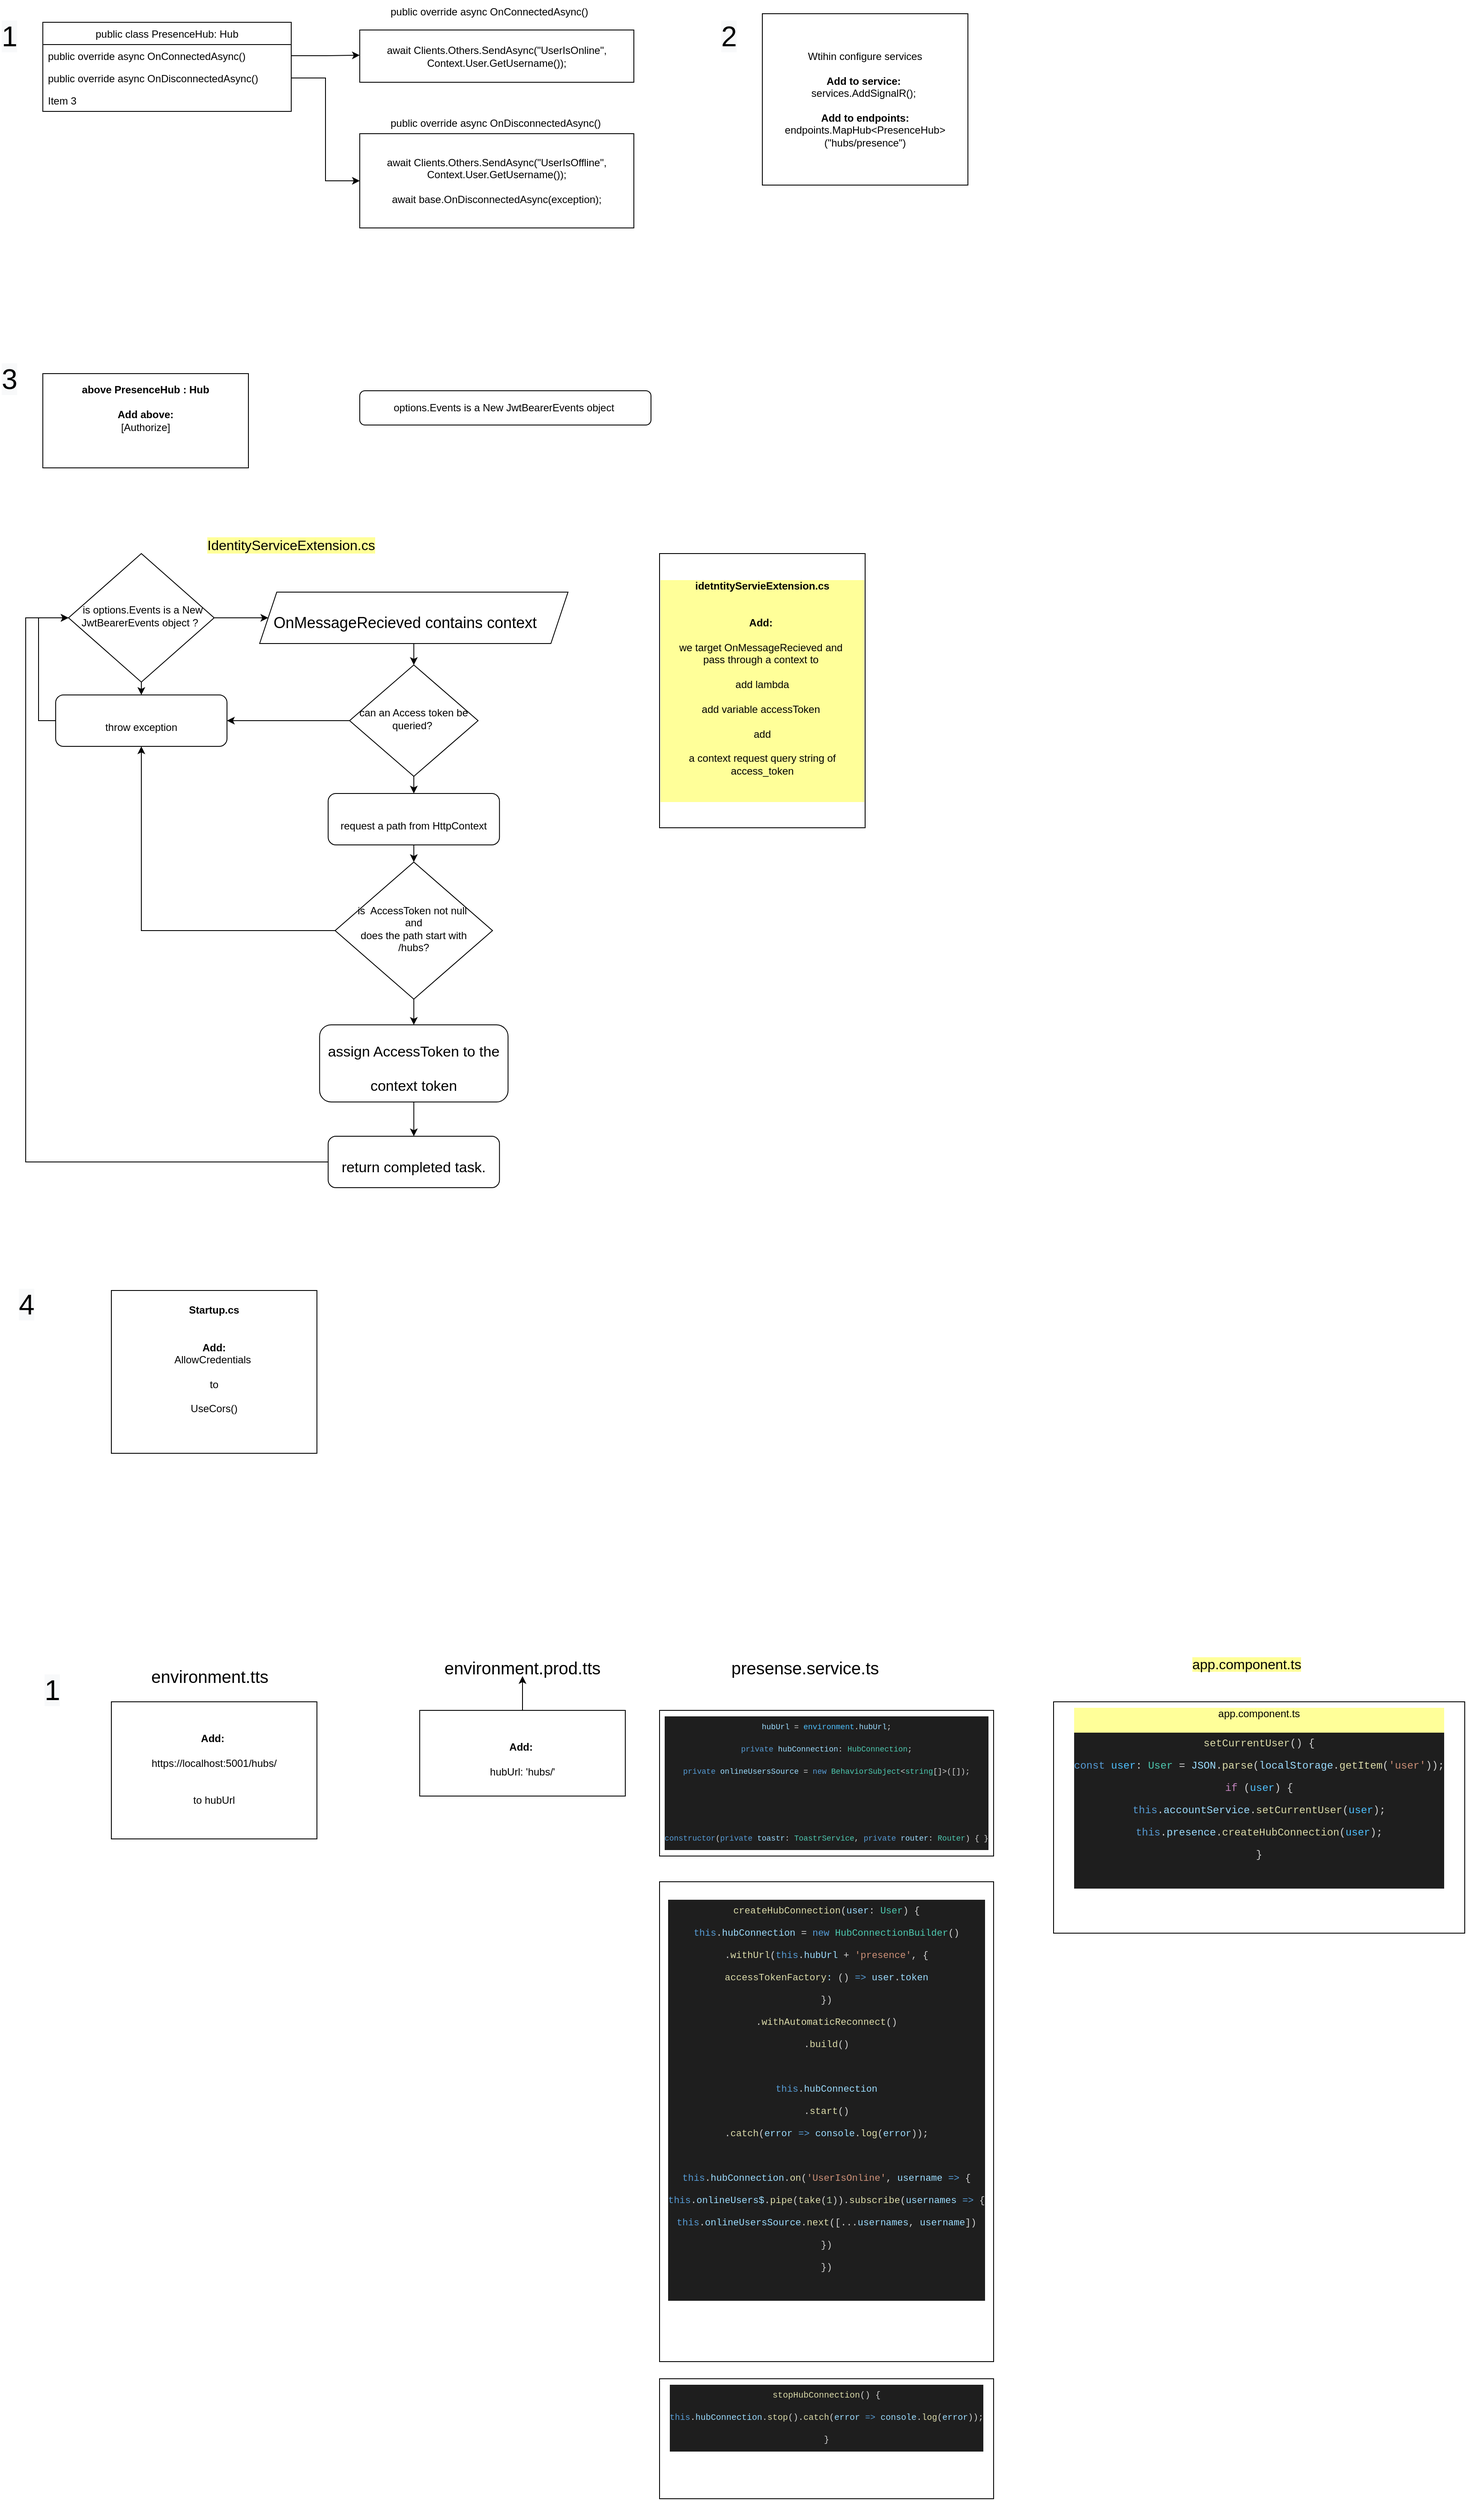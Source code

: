 <mxfile version="14.8.0" type="github">
  <diagram id="C5RBs43oDa-KdzZeNtuy" name="Page-1">
    <mxGraphModel dx="4710" dy="2980" grid="1" gridSize="10" guides="1" tooltips="1" connect="1" arrows="1" fold="1" page="1" pageScale="1" pageWidth="200000" pageHeight="200000" math="0" shadow="0">
      <root>
        <mxCell id="WIyWlLk6GJQsqaUBKTNV-0" />
        <mxCell id="WIyWlLk6GJQsqaUBKTNV-1" parent="WIyWlLk6GJQsqaUBKTNV-0" />
        <mxCell id="WIyWlLk6GJQsqaUBKTNV-3" value="options.Events is a New JwtBearerEvents object&amp;nbsp;" style="rounded=1;whiteSpace=wrap;html=1;fontSize=12;glass=0;strokeWidth=1;shadow=0;" parent="WIyWlLk6GJQsqaUBKTNV-1" vertex="1">
          <mxGeometry x="450" y="470" width="340" height="40" as="geometry" />
        </mxCell>
        <mxCell id="VMqBc28HTQ7sQ4uuLxsj-1" value="public class PresenceHub: Hub" style="swimlane;fontStyle=0;childLayout=stackLayout;horizontal=1;startSize=26;horizontalStack=0;resizeParent=1;resizeParentMax=0;resizeLast=0;collapsible=1;marginBottom=0;" vertex="1" parent="WIyWlLk6GJQsqaUBKTNV-1">
          <mxGeometry x="80" y="40" width="290" height="104" as="geometry" />
        </mxCell>
        <mxCell id="VMqBc28HTQ7sQ4uuLxsj-2" value="public override async OnConnectedAsync()" style="text;strokeColor=none;fillColor=none;align=left;verticalAlign=top;spacingLeft=4;spacingRight=4;overflow=hidden;rotatable=0;points=[[0,0.5],[1,0.5]];portConstraint=eastwest;" vertex="1" parent="VMqBc28HTQ7sQ4uuLxsj-1">
          <mxGeometry y="26" width="290" height="26" as="geometry" />
        </mxCell>
        <mxCell id="VMqBc28HTQ7sQ4uuLxsj-3" value="public override async OnDisconnectedAsync()" style="text;strokeColor=none;fillColor=none;align=left;verticalAlign=top;spacingLeft=4;spacingRight=4;overflow=hidden;rotatable=0;points=[[0,0.5],[1,0.5]];portConstraint=eastwest;" vertex="1" parent="VMqBc28HTQ7sQ4uuLxsj-1">
          <mxGeometry y="52" width="290" height="26" as="geometry" />
        </mxCell>
        <mxCell id="VMqBc28HTQ7sQ4uuLxsj-4" value="Item 3" style="text;strokeColor=none;fillColor=none;align=left;verticalAlign=top;spacingLeft=4;spacingRight=4;overflow=hidden;rotatable=0;points=[[0,0.5],[1,0.5]];portConstraint=eastwest;" vertex="1" parent="VMqBc28HTQ7sQ4uuLxsj-1">
          <mxGeometry y="78" width="290" height="26" as="geometry" />
        </mxCell>
        <mxCell id="VMqBc28HTQ7sQ4uuLxsj-5" value="await Clients.Others.SendAsync(&quot;UserIsOnline&quot;, Context.User.GetUsername());" style="rounded=0;whiteSpace=wrap;html=1;" vertex="1" parent="WIyWlLk6GJQsqaUBKTNV-1">
          <mxGeometry x="450" y="49" width="320" height="61" as="geometry" />
        </mxCell>
        <mxCell id="VMqBc28HTQ7sQ4uuLxsj-6" style="edgeStyle=orthogonalEdgeStyle;rounded=0;orthogonalLoop=1;jettySize=auto;html=1;entryX=0;entryY=0.483;entryDx=0;entryDy=0;entryPerimeter=0;" edge="1" parent="WIyWlLk6GJQsqaUBKTNV-1" source="VMqBc28HTQ7sQ4uuLxsj-2" target="VMqBc28HTQ7sQ4uuLxsj-5">
          <mxGeometry relative="1" as="geometry">
            <mxPoint x="540" y="79" as="targetPoint" />
          </mxGeometry>
        </mxCell>
        <mxCell id="VMqBc28HTQ7sQ4uuLxsj-7" value="public override async OnConnectedAsync()" style="text;strokeColor=none;fillColor=none;align=left;verticalAlign=top;spacingLeft=4;spacingRight=4;overflow=hidden;rotatable=0;points=[[0,0.5],[1,0.5]];portConstraint=eastwest;" vertex="1" parent="WIyWlLk6GJQsqaUBKTNV-1">
          <mxGeometry x="480" y="14" width="290" height="26" as="geometry" />
        </mxCell>
        <mxCell id="VMqBc28HTQ7sQ4uuLxsj-8" value="await Clients.Others.SendAsync(&quot;UserIsOffline&quot;, Context.User.GetUsername());&lt;br&gt;&lt;br&gt;await base.OnDisconnectedAsync(exception);" style="rounded=0;whiteSpace=wrap;html=1;" vertex="1" parent="WIyWlLk6GJQsqaUBKTNV-1">
          <mxGeometry x="450" y="170" width="320" height="110" as="geometry" />
        </mxCell>
        <mxCell id="VMqBc28HTQ7sQ4uuLxsj-9" style="edgeStyle=orthogonalEdgeStyle;rounded=0;orthogonalLoop=1;jettySize=auto;html=1;entryX=0;entryY=0.5;entryDx=0;entryDy=0;" edge="1" parent="WIyWlLk6GJQsqaUBKTNV-1" source="VMqBc28HTQ7sQ4uuLxsj-3" target="VMqBc28HTQ7sQ4uuLxsj-8">
          <mxGeometry relative="1" as="geometry" />
        </mxCell>
        <mxCell id="VMqBc28HTQ7sQ4uuLxsj-10" value="public override async OnDisconnectedAsync()" style="text;strokeColor=none;fillColor=none;align=left;verticalAlign=top;spacingLeft=4;spacingRight=4;overflow=hidden;rotatable=0;points=[[0,0.5],[1,0.5]];portConstraint=eastwest;" vertex="1" parent="WIyWlLk6GJQsqaUBKTNV-1">
          <mxGeometry x="480" y="144" width="290" height="26" as="geometry" />
        </mxCell>
        <mxCell id="VMqBc28HTQ7sQ4uuLxsj-11" value="Wtihin configure services&lt;br&gt;&lt;br&gt;&lt;b&gt;Add to service:&amp;nbsp;&lt;/b&gt;&lt;br&gt;services.AddSignalR();&amp;nbsp;&lt;br&gt;&lt;br&gt;&lt;b&gt;Add to endpoints:&lt;/b&gt;&lt;br&gt;endpoints.MapHub&amp;lt;PresenceHub&amp;gt;(&quot;hubs/presence&quot;)" style="rounded=0;whiteSpace=wrap;html=1;" vertex="1" parent="WIyWlLk6GJQsqaUBKTNV-1">
          <mxGeometry x="920" y="30" width="240" height="200" as="geometry" />
        </mxCell>
        <mxCell id="VMqBc28HTQ7sQ4uuLxsj-12" style="edgeStyle=orthogonalEdgeStyle;rounded=0;orthogonalLoop=1;jettySize=auto;html=1;exitX=0.5;exitY=1;exitDx=0;exitDy=0;" edge="1" parent="WIyWlLk6GJQsqaUBKTNV-1" source="VMqBc28HTQ7sQ4uuLxsj-11" target="VMqBc28HTQ7sQ4uuLxsj-11">
          <mxGeometry relative="1" as="geometry" />
        </mxCell>
        <mxCell id="VMqBc28HTQ7sQ4uuLxsj-19" value="&lt;span style=&quot;color: rgb(0, 0, 0); font-family: helvetica; font-style: normal; font-weight: 400; letter-spacing: normal; text-align: center; text-indent: 0px; text-transform: none; word-spacing: 0px; background-color: rgb(248, 249, 250); display: inline; float: none; font-size: 33px;&quot;&gt;&lt;font style=&quot;font-size: 33px;&quot;&gt;1&lt;/font&gt;&lt;/span&gt;" style="text;whiteSpace=wrap;html=1;fontSize=33;" vertex="1" parent="WIyWlLk6GJQsqaUBKTNV-1">
          <mxGeometry x="30" y="30" width="50" height="70" as="geometry" />
        </mxCell>
        <mxCell id="VMqBc28HTQ7sQ4uuLxsj-22" value="&lt;span style=&quot;color: rgb(0 , 0 , 0) ; font-family: &amp;#34;helvetica&amp;#34; ; font-style: normal ; font-weight: 400 ; letter-spacing: normal ; text-align: center ; text-indent: 0px ; text-transform: none ; word-spacing: 0px ; background-color: rgb(248 , 249 , 250) ; display: inline ; float: none ; font-size: 33px&quot;&gt;&lt;font style=&quot;font-size: 33px&quot;&gt;2&lt;/font&gt;&lt;/span&gt;" style="text;whiteSpace=wrap;html=1;fontSize=33;" vertex="1" parent="WIyWlLk6GJQsqaUBKTNV-1">
          <mxGeometry x="870" y="30" width="50" height="70" as="geometry" />
        </mxCell>
        <mxCell id="VMqBc28HTQ7sQ4uuLxsj-25" value="&lt;b&gt;above PresenceHub : Hub&lt;/b&gt;&lt;br&gt;&lt;br&gt;&lt;b&gt;Add above:&lt;/b&gt;&lt;br&gt;[Authorize]&lt;br&gt;&lt;br&gt;&lt;b&gt;&amp;nbsp;&lt;/b&gt;" style="rounded=0;whiteSpace=wrap;html=1;" vertex="1" parent="WIyWlLk6GJQsqaUBKTNV-1">
          <mxGeometry x="80" y="450" width="240" height="110" as="geometry" />
        </mxCell>
        <mxCell id="VMqBc28HTQ7sQ4uuLxsj-26" value="&lt;span style=&quot;color: rgb(0 , 0 , 0) ; font-family: &amp;#34;helvetica&amp;#34; ; font-style: normal ; font-weight: 400 ; letter-spacing: normal ; text-align: center ; text-indent: 0px ; text-transform: none ; word-spacing: 0px ; background-color: rgb(248 , 249 , 250) ; display: inline ; float: none ; font-size: 33px&quot;&gt;&lt;font style=&quot;font-size: 33px&quot;&gt;3&lt;/font&gt;&lt;/span&gt;" style="text;whiteSpace=wrap;html=1;fontSize=33;" vertex="1" parent="WIyWlLk6GJQsqaUBKTNV-1">
          <mxGeometry x="30" y="430" width="50" height="70" as="geometry" />
        </mxCell>
        <mxCell id="VMqBc28HTQ7sQ4uuLxsj-50" style="edgeStyle=orthogonalEdgeStyle;rounded=0;orthogonalLoop=1;jettySize=auto;html=1;exitX=0.5;exitY=1;exitDx=0;exitDy=0;entryX=0.5;entryY=0;entryDx=0;entryDy=0;fontSize=33;" edge="1" parent="WIyWlLk6GJQsqaUBKTNV-1" source="VMqBc28HTQ7sQ4uuLxsj-27" target="VMqBc28HTQ7sQ4uuLxsj-32">
          <mxGeometry relative="1" as="geometry" />
        </mxCell>
        <mxCell id="VMqBc28HTQ7sQ4uuLxsj-27" value="&lt;font style=&quot;font-size: 18px&quot;&gt;OnMessageRecieved contains context&amp;nbsp; &amp;nbsp;&amp;nbsp;&lt;/font&gt;" style="shape=parallelogram;perimeter=parallelogramPerimeter;whiteSpace=wrap;html=1;fixedSize=1;fontSize=33;" vertex="1" parent="WIyWlLk6GJQsqaUBKTNV-1">
          <mxGeometry x="333.13" y="705" width="360" height="60" as="geometry" />
        </mxCell>
        <mxCell id="VMqBc28HTQ7sQ4uuLxsj-56" style="edgeStyle=orthogonalEdgeStyle;rounded=0;orthogonalLoop=1;jettySize=auto;html=1;entryX=0;entryY=0.5;entryDx=0;entryDy=0;fontSize=33;" edge="1" parent="WIyWlLk6GJQsqaUBKTNV-1" source="VMqBc28HTQ7sQ4uuLxsj-29" target="VMqBc28HTQ7sQ4uuLxsj-27">
          <mxGeometry relative="1" as="geometry" />
        </mxCell>
        <mxCell id="VMqBc28HTQ7sQ4uuLxsj-63" style="edgeStyle=orthogonalEdgeStyle;rounded=0;orthogonalLoop=1;jettySize=auto;html=1;exitX=0.5;exitY=1;exitDx=0;exitDy=0;entryX=0.5;entryY=0;entryDx=0;entryDy=0;fontSize=33;" edge="1" parent="WIyWlLk6GJQsqaUBKTNV-1" source="VMqBc28HTQ7sQ4uuLxsj-29" target="VMqBc28HTQ7sQ4uuLxsj-59">
          <mxGeometry relative="1" as="geometry" />
        </mxCell>
        <mxCell id="VMqBc28HTQ7sQ4uuLxsj-29" value="&amp;nbsp;is options.Events is a New JwtBearerEvents object ?&amp;nbsp;" style="rhombus;whiteSpace=wrap;html=1;shadow=0;fontFamily=Helvetica;fontSize=12;align=center;strokeWidth=1;spacing=6;spacingTop=-4;" vertex="1" parent="WIyWlLk6GJQsqaUBKTNV-1">
          <mxGeometry x="110" y="660" width="170" height="150" as="geometry" />
        </mxCell>
        <mxCell id="VMqBc28HTQ7sQ4uuLxsj-51" style="edgeStyle=orthogonalEdgeStyle;rounded=0;orthogonalLoop=1;jettySize=auto;html=1;exitX=0.5;exitY=1;exitDx=0;exitDy=0;entryX=0.5;entryY=0;entryDx=0;entryDy=0;fontSize=33;" edge="1" parent="WIyWlLk6GJQsqaUBKTNV-1" source="VMqBc28HTQ7sQ4uuLxsj-32" target="VMqBc28HTQ7sQ4uuLxsj-41">
          <mxGeometry relative="1" as="geometry" />
        </mxCell>
        <mxCell id="VMqBc28HTQ7sQ4uuLxsj-90" style="edgeStyle=orthogonalEdgeStyle;rounded=0;orthogonalLoop=1;jettySize=auto;html=1;fontSize=16;" edge="1" parent="WIyWlLk6GJQsqaUBKTNV-1" source="VMqBc28HTQ7sQ4uuLxsj-32" target="VMqBc28HTQ7sQ4uuLxsj-59">
          <mxGeometry relative="1" as="geometry" />
        </mxCell>
        <mxCell id="VMqBc28HTQ7sQ4uuLxsj-32" value="can an Access token be queried?&amp;nbsp;" style="rhombus;whiteSpace=wrap;html=1;shadow=0;fontFamily=Helvetica;fontSize=12;align=center;strokeWidth=1;spacing=6;spacingTop=-4;" vertex="1" parent="WIyWlLk6GJQsqaUBKTNV-1">
          <mxGeometry x="438.12" y="790" width="150" height="130" as="geometry" />
        </mxCell>
        <mxCell id="VMqBc28HTQ7sQ4uuLxsj-53" style="edgeStyle=orthogonalEdgeStyle;rounded=0;orthogonalLoop=1;jettySize=auto;html=1;exitX=0.5;exitY=1;exitDx=0;exitDy=0;entryX=0.5;entryY=0;entryDx=0;entryDy=0;fontSize=33;" edge="1" parent="WIyWlLk6GJQsqaUBKTNV-1" source="VMqBc28HTQ7sQ4uuLxsj-34" target="VMqBc28HTQ7sQ4uuLxsj-42">
          <mxGeometry relative="1" as="geometry" />
        </mxCell>
        <mxCell id="VMqBc28HTQ7sQ4uuLxsj-66" style="edgeStyle=orthogonalEdgeStyle;rounded=0;orthogonalLoop=1;jettySize=auto;html=1;exitX=0;exitY=0.5;exitDx=0;exitDy=0;entryX=0.5;entryY=1;entryDx=0;entryDy=0;fontSize=33;" edge="1" parent="WIyWlLk6GJQsqaUBKTNV-1" source="VMqBc28HTQ7sQ4uuLxsj-34" target="VMqBc28HTQ7sQ4uuLxsj-59">
          <mxGeometry relative="1" as="geometry" />
        </mxCell>
        <mxCell id="VMqBc28HTQ7sQ4uuLxsj-34" value="is&amp;nbsp; AccessToken not null&amp;nbsp;&lt;br&gt;and&lt;br&gt;does the path start with&lt;br&gt;/hubs?" style="rhombus;whiteSpace=wrap;html=1;shadow=0;fontFamily=Helvetica;fontSize=12;align=center;strokeWidth=1;spacing=6;spacingTop=-4;" vertex="1" parent="WIyWlLk6GJQsqaUBKTNV-1">
          <mxGeometry x="421.24" y="1020" width="183.75" height="160" as="geometry" />
        </mxCell>
        <mxCell id="VMqBc28HTQ7sQ4uuLxsj-62" style="edgeStyle=orthogonalEdgeStyle;rounded=0;orthogonalLoop=1;jettySize=auto;html=1;entryX=0;entryY=0.5;entryDx=0;entryDy=0;fontSize=33;" edge="1" parent="WIyWlLk6GJQsqaUBKTNV-1" source="VMqBc28HTQ7sQ4uuLxsj-36" target="VMqBc28HTQ7sQ4uuLxsj-29">
          <mxGeometry relative="1" as="geometry">
            <Array as="points">
              <mxPoint x="60" y="1370" />
              <mxPoint x="60" y="735" />
            </Array>
          </mxGeometry>
        </mxCell>
        <mxCell id="VMqBc28HTQ7sQ4uuLxsj-36" value="&lt;font style=&quot;font-size: 17px&quot;&gt;return completed task.&lt;/font&gt;" style="rounded=1;whiteSpace=wrap;html=1;fontSize=33;" vertex="1" parent="WIyWlLk6GJQsqaUBKTNV-1">
          <mxGeometry x="413.12" y="1340" width="200" height="60" as="geometry" />
        </mxCell>
        <mxCell id="VMqBc28HTQ7sQ4uuLxsj-38" value="&lt;b&gt;Startup.cs&lt;br&gt;&lt;/b&gt;&lt;br&gt;&lt;br&gt;&lt;b&gt;Add:&lt;/b&gt;&lt;br&gt;AllowCredentials&amp;nbsp;&lt;br&gt;&lt;br&gt;to &lt;br&gt;&lt;br&gt;UseCors()&lt;br&gt;&lt;br&gt;&lt;b&gt;&amp;nbsp;&lt;/b&gt;" style="rounded=0;whiteSpace=wrap;html=1;" vertex="1" parent="WIyWlLk6GJQsqaUBKTNV-1">
          <mxGeometry x="160" y="1520" width="240" height="190" as="geometry" />
        </mxCell>
        <mxCell id="VMqBc28HTQ7sQ4uuLxsj-39" value="&lt;span style=&quot;color: rgb(0 , 0 , 0) ; font-family: &amp;#34;helvetica&amp;#34; ; font-style: normal ; font-weight: 400 ; letter-spacing: normal ; text-align: center ; text-indent: 0px ; text-transform: none ; word-spacing: 0px ; background-color: rgb(248 , 249 , 250) ; display: inline ; float: none ; font-size: 33px&quot;&gt;&lt;font style=&quot;font-size: 33px&quot;&gt;4&lt;/font&gt;&lt;/span&gt;" style="text;whiteSpace=wrap;html=1;fontSize=33;" vertex="1" parent="WIyWlLk6GJQsqaUBKTNV-1">
          <mxGeometry x="50" y="1510" width="50" height="70" as="geometry" />
        </mxCell>
        <mxCell id="VMqBc28HTQ7sQ4uuLxsj-52" style="edgeStyle=orthogonalEdgeStyle;rounded=0;orthogonalLoop=1;jettySize=auto;html=1;exitX=0.5;exitY=1;exitDx=0;exitDy=0;entryX=0.5;entryY=0;entryDx=0;entryDy=0;fontSize=33;" edge="1" parent="WIyWlLk6GJQsqaUBKTNV-1" source="VMqBc28HTQ7sQ4uuLxsj-41" target="VMqBc28HTQ7sQ4uuLxsj-34">
          <mxGeometry relative="1" as="geometry" />
        </mxCell>
        <mxCell id="VMqBc28HTQ7sQ4uuLxsj-41" value="&lt;span style=&quot;font-size: 12px&quot;&gt;request a path from HttpContext&lt;/span&gt;" style="rounded=1;whiteSpace=wrap;html=1;fontSize=33;" vertex="1" parent="WIyWlLk6GJQsqaUBKTNV-1">
          <mxGeometry x="413.12" y="940" width="200" height="60" as="geometry" />
        </mxCell>
        <mxCell id="VMqBc28HTQ7sQ4uuLxsj-54" value="" style="edgeStyle=orthogonalEdgeStyle;rounded=0;orthogonalLoop=1;jettySize=auto;html=1;fontSize=33;" edge="1" parent="WIyWlLk6GJQsqaUBKTNV-1" source="VMqBc28HTQ7sQ4uuLxsj-42" target="VMqBc28HTQ7sQ4uuLxsj-36">
          <mxGeometry relative="1" as="geometry" />
        </mxCell>
        <mxCell id="VMqBc28HTQ7sQ4uuLxsj-42" value="&lt;font style=&quot;font-size: 17px&quot;&gt;assign AccessToken to the context token&lt;/font&gt;" style="rounded=1;whiteSpace=wrap;html=1;fontSize=33;" vertex="1" parent="WIyWlLk6GJQsqaUBKTNV-1">
          <mxGeometry x="403.13" y="1210" width="220" height="90" as="geometry" />
        </mxCell>
        <mxCell id="VMqBc28HTQ7sQ4uuLxsj-64" style="edgeStyle=orthogonalEdgeStyle;rounded=0;orthogonalLoop=1;jettySize=auto;html=1;exitX=0;exitY=0.5;exitDx=0;exitDy=0;entryX=0;entryY=0.5;entryDx=0;entryDy=0;fontSize=33;" edge="1" parent="WIyWlLk6GJQsqaUBKTNV-1" source="VMqBc28HTQ7sQ4uuLxsj-59" target="VMqBc28HTQ7sQ4uuLxsj-29">
          <mxGeometry relative="1" as="geometry" />
        </mxCell>
        <mxCell id="VMqBc28HTQ7sQ4uuLxsj-59" value="&lt;span style=&quot;font-size: 12px&quot;&gt;throw exception&lt;/span&gt;" style="rounded=1;whiteSpace=wrap;html=1;fontSize=33;" vertex="1" parent="WIyWlLk6GJQsqaUBKTNV-1">
          <mxGeometry x="95" y="825" width="200" height="60" as="geometry" />
        </mxCell>
        <mxCell id="VMqBc28HTQ7sQ4uuLxsj-68" value="&lt;br&gt;&lt;br&gt;&lt;b&gt;Add:&amp;nbsp;&lt;/b&gt;&lt;br&gt;&lt;br&gt;https://localhost:5001/hubs/&lt;br&gt;&lt;br&gt;&lt;br&gt;to hubUrl&lt;br&gt;&lt;br&gt;&lt;br&gt;&lt;br&gt;&amp;nbsp;&lt;br&gt;&lt;br&gt;&lt;b&gt;&amp;nbsp;&lt;/b&gt;" style="rounded=0;whiteSpace=wrap;html=1;verticalAlign=top;" vertex="1" parent="WIyWlLk6GJQsqaUBKTNV-1">
          <mxGeometry x="160" y="2000" width="240" height="160" as="geometry" />
        </mxCell>
        <mxCell id="VMqBc28HTQ7sQ4uuLxsj-69" value="&lt;span style=&quot;color: rgb(0 , 0 , 0) ; font-family: &amp;#34;helvetica&amp;#34; ; font-style: normal ; font-weight: 400 ; letter-spacing: normal ; text-align: center ; text-indent: 0px ; text-transform: none ; word-spacing: 0px ; background-color: rgb(248 , 249 , 250) ; display: inline ; float: none ; font-size: 33px&quot;&gt;&lt;font style=&quot;font-size: 33px&quot;&gt;1&lt;/font&gt;&lt;/span&gt;" style="text;whiteSpace=wrap;html=1;fontSize=33;" vertex="1" parent="WIyWlLk6GJQsqaUBKTNV-1">
          <mxGeometry x="80" y="1960" width="50" height="70" as="geometry" />
        </mxCell>
        <mxCell id="VMqBc28HTQ7sQ4uuLxsj-70" value="environment.tts&lt;br&gt;" style="text;html=1;strokeColor=none;fillColor=none;align=center;verticalAlign=middle;whiteSpace=wrap;rounded=0;fontSize=20;" vertex="1" parent="WIyWlLk6GJQsqaUBKTNV-1">
          <mxGeometry x="255" y="1960" width="40" height="20" as="geometry" />
        </mxCell>
        <mxCell id="VMqBc28HTQ7sQ4uuLxsj-71" value="&lt;b&gt;idetntityServieExtension.cs&lt;br&gt;&lt;/b&gt;&lt;br&gt;&lt;br&gt;&lt;b&gt;Add:&amp;nbsp;&lt;/b&gt;&lt;br&gt;&lt;br&gt;we target OnMessageRecieved and&amp;nbsp;&lt;br&gt;&amp;nbsp;pass through a context to&amp;nbsp;&amp;nbsp;&lt;br&gt;&lt;br&gt;add lambda&lt;br&gt;&lt;br&gt;add variable accessToken&amp;nbsp;&lt;br&gt;&lt;br&gt;add&lt;br&gt;&lt;br&gt;a context request query string of access_token&lt;br&gt;&lt;br&gt;&lt;b&gt;&amp;nbsp;&lt;/b&gt;" style="rounded=0;whiteSpace=wrap;html=1;labelBackgroundColor=#FFFF99;" vertex="1" parent="WIyWlLk6GJQsqaUBKTNV-1">
          <mxGeometry x="800" y="660" width="240" height="320" as="geometry" />
        </mxCell>
        <mxCell id="VMqBc28HTQ7sQ4uuLxsj-74" value="" style="edgeStyle=orthogonalEdgeStyle;rounded=0;orthogonalLoop=1;jettySize=auto;html=1;fontSize=20;" edge="1" parent="WIyWlLk6GJQsqaUBKTNV-1" source="VMqBc28HTQ7sQ4uuLxsj-72" target="VMqBc28HTQ7sQ4uuLxsj-73">
          <mxGeometry relative="1" as="geometry" />
        </mxCell>
        <mxCell id="VMqBc28HTQ7sQ4uuLxsj-72" value="&lt;br&gt;&lt;br&gt;&lt;b&gt;Add:&amp;nbsp;&lt;/b&gt;&lt;br&gt;&lt;br&gt;hubUrl: &#39;hubs/&#39;&lt;br&gt;&lt;br&gt;&lt;br&gt;&lt;br&gt;&lt;br&gt;&lt;br&gt;&lt;br&gt;&amp;nbsp;&lt;br&gt;&lt;br&gt;&lt;b&gt;&amp;nbsp;&lt;/b&gt;" style="rounded=0;whiteSpace=wrap;html=1;align=center;verticalAlign=top;" vertex="1" parent="WIyWlLk6GJQsqaUBKTNV-1">
          <mxGeometry x="520" y="2010" width="240" height="100" as="geometry" />
        </mxCell>
        <mxCell id="VMqBc28HTQ7sQ4uuLxsj-73" value="environment.prod.tts" style="text;html=1;strokeColor=none;fillColor=none;align=center;verticalAlign=middle;whiteSpace=wrap;rounded=0;fontSize=20;" vertex="1" parent="WIyWlLk6GJQsqaUBKTNV-1">
          <mxGeometry x="620" y="1950" width="40" height="20" as="geometry" />
        </mxCell>
        <mxCell id="VMqBc28HTQ7sQ4uuLxsj-76" value="presense.service.ts" style="text;html=1;strokeColor=none;fillColor=none;align=center;verticalAlign=middle;whiteSpace=wrap;rounded=0;fontSize=20;" vertex="1" parent="WIyWlLk6GJQsqaUBKTNV-1">
          <mxGeometry x="950" y="1950" width="40" height="20" as="geometry" />
        </mxCell>
        <mxCell id="VMqBc28HTQ7sQ4uuLxsj-81" value="&lt;font style=&quot;font-size: 11px&quot;&gt;&lt;br&gt;&lt;/font&gt;&lt;div style=&quot;color: rgb(212 , 212 , 212) ; background-color: rgb(30 , 30 , 30) ; font-family: &amp;#34;menlo&amp;#34; , &amp;#34;monaco&amp;#34; , &amp;#34;courier new&amp;#34; , monospace ; line-height: 26px ; font-size: 11px&quot;&gt;&lt;div&gt; &lt;font style=&quot;font-size: 11px&quot;&gt;&lt;span style=&quot;color: #dcdcaa&quot;&gt;createHubConnection&lt;/span&gt;(&lt;span style=&quot;color: #9cdcfe&quot;&gt;user&lt;/span&gt;: &lt;span style=&quot;color: #4ec9b0&quot;&gt;User&lt;/span&gt;) {&lt;/font&gt;&lt;/div&gt;&lt;div&gt;    &lt;font style=&quot;font-size: 11px&quot;&gt;&lt;span style=&quot;color: #569cd6&quot;&gt;this&lt;/span&gt;.&lt;span style=&quot;color: #9cdcfe&quot;&gt;hubConnection&lt;/span&gt; = &lt;span style=&quot;color: #569cd6&quot;&gt;new&lt;/span&gt; &lt;span style=&quot;color: #4ec9b0&quot;&gt;HubConnectionBuilder&lt;/span&gt;()&lt;/font&gt;&lt;/div&gt;&lt;div&gt;&lt;font style=&quot;font-size: 11px&quot;&gt;      .&lt;span style=&quot;color: #dcdcaa&quot;&gt;withUrl&lt;/span&gt;(&lt;span style=&quot;color: #569cd6&quot;&gt;this&lt;/span&gt;.&lt;span style=&quot;color: #9cdcfe&quot;&gt;hubUrl&lt;/span&gt; + &lt;span style=&quot;color: #ce9178&quot;&gt;&#39;presence&#39;&lt;/span&gt;, {&lt;/font&gt;&lt;/div&gt;&lt;div&gt;        &lt;font style=&quot;font-size: 11px&quot;&gt;&lt;span style=&quot;color: #dcdcaa&quot;&gt;accessTokenFactory&lt;/span&gt;&lt;span style=&quot;color: #9cdcfe&quot;&gt;:&lt;/span&gt; () &lt;span style=&quot;color: #569cd6&quot;&gt;=&amp;gt;&lt;/span&gt; &lt;span style=&quot;color: #9cdcfe&quot;&gt;user&lt;/span&gt;.&lt;span style=&quot;color: #9cdcfe&quot;&gt;token&lt;/span&gt;&lt;/font&gt;&lt;/div&gt;&lt;div&gt;&lt;font style=&quot;font-size: 11px&quot;&gt;      })&lt;/font&gt;&lt;/div&gt;&lt;div&gt;&lt;font style=&quot;font-size: 11px&quot;&gt;      .&lt;span style=&quot;color: #dcdcaa&quot;&gt;withAutomaticReconnect&lt;/span&gt;()&lt;/font&gt;&lt;/div&gt;&lt;div&gt;&lt;font style=&quot;font-size: 11px&quot;&gt;      .&lt;span style=&quot;color: #dcdcaa&quot;&gt;build&lt;/span&gt;()&lt;/font&gt;&lt;/div&gt;&lt;font style=&quot;font-size: 11px&quot;&gt;&lt;br&gt;&lt;/font&gt;&lt;div&gt;    &lt;font style=&quot;font-size: 11px&quot;&gt;&lt;span style=&quot;color: #569cd6&quot;&gt;this&lt;/span&gt;.&lt;span style=&quot;color: #9cdcfe&quot;&gt;hubConnection&lt;/span&gt;&lt;/font&gt;&lt;/div&gt;&lt;div&gt;&lt;font style=&quot;font-size: 11px&quot;&gt;      .&lt;span style=&quot;color: #dcdcaa&quot;&gt;start&lt;/span&gt;()&lt;/font&gt;&lt;/div&gt;&lt;div&gt;&lt;font style=&quot;font-size: 11px&quot;&gt;      .&lt;span style=&quot;color: #dcdcaa&quot;&gt;catch&lt;/span&gt;(&lt;span style=&quot;color: #9cdcfe&quot;&gt;error&lt;/span&gt; &lt;span style=&quot;color: #569cd6&quot;&gt;=&amp;gt;&lt;/span&gt; &lt;span style=&quot;color: #9cdcfe&quot;&gt;console&lt;/span&gt;.&lt;span style=&quot;color: #dcdcaa&quot;&gt;log&lt;/span&gt;(&lt;span style=&quot;color: #9cdcfe&quot;&gt;error&lt;/span&gt;));&lt;/font&gt;&lt;/div&gt;&lt;font style=&quot;font-size: 11px&quot;&gt;&lt;br&gt;&lt;/font&gt;&lt;div&gt;    &lt;font style=&quot;font-size: 11px&quot;&gt;&lt;span style=&quot;color: #569cd6&quot;&gt;this&lt;/span&gt;.&lt;span style=&quot;color: #9cdcfe&quot;&gt;hubConnection&lt;/span&gt;.&lt;span style=&quot;color: #dcdcaa&quot;&gt;on&lt;/span&gt;(&lt;span style=&quot;color: #ce9178&quot;&gt;&#39;UserIsOnline&#39;&lt;/span&gt;, &lt;span style=&quot;color: #9cdcfe&quot;&gt;username&lt;/span&gt; &lt;span style=&quot;color: #569cd6&quot;&gt;=&amp;gt;&lt;/span&gt; {&lt;/font&gt;&lt;/div&gt;&lt;div&gt;      &lt;font style=&quot;font-size: 11px&quot;&gt;&lt;span style=&quot;color: #569cd6&quot;&gt;this&lt;/span&gt;.&lt;span style=&quot;color: #9cdcfe&quot;&gt;onlineUsers$&lt;/span&gt;.&lt;span style=&quot;color: #dcdcaa&quot;&gt;pipe&lt;/span&gt;(&lt;span style=&quot;color: #dcdcaa&quot;&gt;take&lt;/span&gt;(&lt;span style=&quot;color: #b5cea8&quot;&gt;1&lt;/span&gt;)).&lt;span style=&quot;color: #dcdcaa&quot;&gt;subscribe&lt;/span&gt;(&lt;span style=&quot;color: #9cdcfe&quot;&gt;usernames&lt;/span&gt; &lt;span style=&quot;color: #569cd6&quot;&gt;=&amp;gt;&lt;/span&gt; {&lt;/font&gt;&lt;/div&gt;&lt;div&gt;        &lt;font style=&quot;font-size: 11px&quot;&gt;&lt;span style=&quot;color: #569cd6&quot;&gt;this&lt;/span&gt;.&lt;span style=&quot;color: #9cdcfe&quot;&gt;onlineUsersSource&lt;/span&gt;.&lt;span style=&quot;color: #dcdcaa&quot;&gt;next&lt;/span&gt;([...&lt;span style=&quot;color: #9cdcfe&quot;&gt;usernames&lt;/span&gt;, &lt;span style=&quot;color: #9cdcfe&quot;&gt;username&lt;/span&gt;])&lt;/font&gt;&lt;/div&gt;&lt;div&gt;&lt;font style=&quot;font-size: 11px&quot;&gt;      })&lt;/font&gt;&lt;/div&gt;&lt;div&gt;&lt;font style=&quot;font-size: 11px&quot;&gt;    })&lt;/font&gt;&lt;/div&gt;&lt;font style=&quot;font-size: 11px&quot;&gt;&lt;br&gt;&lt;/font&gt;&lt;/div&gt;&lt;font style=&quot;font-size: 11px&quot;&gt;&lt;br&gt;&lt;br&gt;&lt;br&gt;&lt;br&gt;&lt;br&gt;&lt;br&gt;&lt;br&gt;&amp;nbsp;&lt;br&gt;&lt;br&gt;&lt;b&gt;&amp;nbsp;&lt;/b&gt;&lt;/font&gt;" style="rounded=0;whiteSpace=wrap;html=1;align=center;verticalAlign=top;" vertex="1" parent="WIyWlLk6GJQsqaUBKTNV-1">
          <mxGeometry x="800" y="2210" width="390" height="560" as="geometry" />
        </mxCell>
        <mxCell id="VMqBc28HTQ7sQ4uuLxsj-82" value="&lt;div style=&quot;color: rgb(212, 212, 212); background-color: rgb(30, 30, 30); font-family: menlo, monaco, &amp;quot;courier new&amp;quot;, monospace; font-size: 9px; line-height: 26px;&quot;&gt;&lt;div style=&quot;font-size: 9px;&quot;&gt;&lt;span style=&quot;color: rgb(156, 220, 254); font-size: 9px;&quot;&gt;hubUrl&lt;/span&gt; = &lt;span style=&quot;color: rgb(79, 193, 255); font-size: 9px;&quot;&gt;environment&lt;/span&gt;.&lt;span style=&quot;color: rgb(156, 220, 254); font-size: 9px;&quot;&gt;hubUrl&lt;/span&gt;;&lt;/div&gt;&lt;div style=&quot;font-size: 9px;&quot;&gt;  &lt;span style=&quot;color: rgb(86, 156, 214); font-size: 9px;&quot;&gt;private&lt;/span&gt; &lt;span style=&quot;color: rgb(156, 220, 254); font-size: 9px;&quot;&gt;hubConnection&lt;/span&gt;: &lt;span style=&quot;color: rgb(78, 201, 176); font-size: 9px;&quot;&gt;HubConnection&lt;/span&gt;;&lt;/div&gt;&lt;div style=&quot;font-size: 9px;&quot;&gt;  &lt;span style=&quot;color: rgb(86, 156, 214); font-size: 9px;&quot;&gt;private&lt;/span&gt; &lt;span style=&quot;color: rgb(156, 220, 254); font-size: 9px;&quot;&gt;onlineUsersSource&lt;/span&gt; = &lt;span style=&quot;color: rgb(86, 156, 214); font-size: 9px;&quot;&gt;new&lt;/span&gt; &lt;span style=&quot;color: rgb(78, 201, 176); font-size: 9px;&quot;&gt;BehaviorSubject&lt;/span&gt;&amp;lt;&lt;span style=&quot;color: rgb(78, 201, 176); font-size: 9px;&quot;&gt;string&lt;/span&gt;[]&amp;gt;([]);&lt;/div&gt;&lt;div style=&quot;font-size: 9px;&quot;&gt;&lt;br style=&quot;font-size: 9px;&quot;&gt;&lt;/div&gt;&lt;br style=&quot;font-size: 9px;&quot;&gt;&lt;div style=&quot;font-size: 9px;&quot;&gt;  &lt;span style=&quot;color: rgb(86, 156, 214); font-size: 9px;&quot;&gt;constructor&lt;/span&gt;(&lt;span style=&quot;color: rgb(86, 156, 214); font-size: 9px;&quot;&gt;private&lt;/span&gt; &lt;span style=&quot;color: rgb(156, 220, 254); font-size: 9px;&quot;&gt;toastr&lt;/span&gt;: &lt;span style=&quot;color: rgb(78, 201, 176); font-size: 9px;&quot;&gt;ToastrService&lt;/span&gt;, &lt;span style=&quot;color: rgb(86, 156, 214); font-size: 9px;&quot;&gt;private&lt;/span&gt; &lt;span style=&quot;color: rgb(156, 220, 254); font-size: 9px;&quot;&gt;router&lt;/span&gt;: &lt;span style=&quot;color: rgb(78, 201, 176); font-size: 9px;&quot;&gt;Router&lt;/span&gt;) { }&lt;/div&gt;&lt;/div&gt;" style="rounded=0;whiteSpace=wrap;html=1;labelBackgroundColor=#FFFF99;fontSize=9;align=center;verticalAlign=top;" vertex="1" parent="WIyWlLk6GJQsqaUBKTNV-1">
          <mxGeometry x="800" y="2010" width="390" height="170" as="geometry" />
        </mxCell>
        <mxCell id="VMqBc28HTQ7sQ4uuLxsj-86" value="&lt;div style=&quot;color: rgb(212 , 212 , 212) ; background-color: rgb(30 , 30 , 30) ; font-family: &amp;#34;menlo&amp;#34; , &amp;#34;monaco&amp;#34; , &amp;#34;courier new&amp;#34; , monospace ; font-size: 10px ; line-height: 26px&quot;&gt;&lt;div&gt;&lt;span style=&quot;color: #dcdcaa&quot;&gt;stopHubConnection&lt;/span&gt;() {&lt;/div&gt;&lt;div&gt;    &lt;span style=&quot;color: #569cd6&quot;&gt;this&lt;/span&gt;.&lt;span style=&quot;color: #9cdcfe&quot;&gt;hubConnection&lt;/span&gt;.&lt;span style=&quot;color: #dcdcaa&quot;&gt;stop&lt;/span&gt;().&lt;span style=&quot;color: #dcdcaa&quot;&gt;catch&lt;/span&gt;(&lt;span style=&quot;color: #9cdcfe&quot;&gt;error&lt;/span&gt; &lt;span style=&quot;color: #569cd6&quot;&gt;=&amp;gt;&lt;/span&gt; &lt;span style=&quot;color: #9cdcfe&quot;&gt;console&lt;/span&gt;.&lt;span style=&quot;color: #dcdcaa&quot;&gt;log&lt;/span&gt;(&lt;span style=&quot;color: #9cdcfe&quot;&gt;error&lt;/span&gt;));&lt;/div&gt;&lt;div&gt;  }&lt;/div&gt;&lt;/div&gt;" style="rounded=0;whiteSpace=wrap;html=1;labelBackgroundColor=#FFFF99;fontSize=9;align=center;verticalAlign=top;" vertex="1" parent="WIyWlLk6GJQsqaUBKTNV-1">
          <mxGeometry x="800" y="2790" width="390" height="140" as="geometry" />
        </mxCell>
        <mxCell id="VMqBc28HTQ7sQ4uuLxsj-87" value="&lt;font style=&quot;font-size: 12px&quot;&gt;app.component.ts&lt;br&gt;&lt;br&gt;&lt;/font&gt;&lt;div style=&quot;color: rgb(212 , 212 , 212) ; background-color: rgb(30 , 30 , 30) ; font-family: &amp;#34;menlo&amp;#34; , &amp;#34;monaco&amp;#34; , &amp;#34;courier new&amp;#34; , monospace ; line-height: 26px ; font-size: 12px&quot;&gt;&lt;div&gt;  &lt;font style=&quot;font-size: 12px&quot;&gt;&lt;span style=&quot;color: #dcdcaa&quot;&gt;setCurrentUser&lt;/span&gt;() {&lt;/font&gt;&lt;/div&gt;&lt;div&gt;    &lt;font style=&quot;font-size: 12px&quot;&gt;&lt;span style=&quot;color: #569cd6&quot;&gt;const&lt;/span&gt; &lt;span style=&quot;color: #4fc1ff&quot;&gt;user&lt;/span&gt;: &lt;span style=&quot;color: #4ec9b0&quot;&gt;User&lt;/span&gt; = &lt;span style=&quot;color: #9cdcfe&quot;&gt;JSON&lt;/span&gt;.&lt;span style=&quot;color: #dcdcaa&quot;&gt;parse&lt;/span&gt;(&lt;span style=&quot;color: #9cdcfe&quot;&gt;localStorage&lt;/span&gt;.&lt;span style=&quot;color: #dcdcaa&quot;&gt;getItem&lt;/span&gt;(&lt;span style=&quot;color: #ce9178&quot;&gt;&#39;user&#39;&lt;/span&gt;));&lt;/font&gt;&lt;/div&gt;&lt;div&gt;    &lt;font style=&quot;font-size: 12px&quot;&gt;&lt;span style=&quot;color: #c586c0&quot;&gt;if&lt;/span&gt; (&lt;span style=&quot;color: #4fc1ff&quot;&gt;user&lt;/span&gt;) {&lt;/font&gt;&lt;/div&gt;&lt;div&gt;      &lt;font style=&quot;font-size: 12px&quot;&gt;&lt;span style=&quot;color: #569cd6&quot;&gt;this&lt;/span&gt;.&lt;span style=&quot;color: #9cdcfe&quot;&gt;accountService&lt;/span&gt;.&lt;span style=&quot;color: #dcdcaa&quot;&gt;setCurrentUser&lt;/span&gt;(&lt;span style=&quot;color: #4fc1ff&quot;&gt;user&lt;/span&gt;);&lt;/font&gt;&lt;/div&gt;&lt;div&gt;      &lt;font style=&quot;font-size: 12px&quot;&gt;&lt;span style=&quot;color: #569cd6&quot;&gt;this&lt;/span&gt;.&lt;span style=&quot;color: #9cdcfe&quot;&gt;presence&lt;/span&gt;.&lt;span style=&quot;color: #dcdcaa&quot;&gt;createHubConnection&lt;/span&gt;(&lt;span style=&quot;color: #4fc1ff&quot;&gt;user&lt;/span&gt;);&lt;/font&gt;&lt;/div&gt;&lt;div&gt;&lt;font style=&quot;font-size: 12px&quot;&gt;    }&lt;/font&gt;&lt;/div&gt;&lt;br&gt;&lt;/div&gt;" style="rounded=0;whiteSpace=wrap;html=1;labelBackgroundColor=#FFFF99;fontSize=9;align=center;verticalAlign=top;" vertex="1" parent="WIyWlLk6GJQsqaUBKTNV-1">
          <mxGeometry x="1260" y="2000" width="480" height="270" as="geometry" />
        </mxCell>
        <mxCell id="VMqBc28HTQ7sQ4uuLxsj-89" value="&lt;meta charset=&quot;utf-8&quot; style=&quot;font-size: 16px;&quot;&gt;&lt;span style=&quot;color: rgb(0, 0, 0); font-family: helvetica; font-size: 16px; font-style: normal; font-weight: 400; letter-spacing: normal; text-align: center; text-indent: 0px; text-transform: none; word-spacing: 0px; background-color: rgb(255, 255, 153); display: inline; float: none;&quot;&gt;app.component.ts&lt;/span&gt;" style="text;whiteSpace=wrap;html=1;fontSize=16;" vertex="1" parent="WIyWlLk6GJQsqaUBKTNV-1">
          <mxGeometry x="1420" y="1940" width="120" height="30" as="geometry" />
        </mxCell>
        <mxCell id="VMqBc28HTQ7sQ4uuLxsj-91" value="IdentityServiceExtension.cs" style="text;html=1;strokeColor=none;fillColor=none;align=center;verticalAlign=middle;whiteSpace=wrap;rounded=0;labelBackgroundColor=#FFFF99;fontSize=16;" vertex="1" parent="WIyWlLk6GJQsqaUBKTNV-1">
          <mxGeometry x="350" y="640" width="40" height="20" as="geometry" />
        </mxCell>
      </root>
    </mxGraphModel>
  </diagram>
</mxfile>
